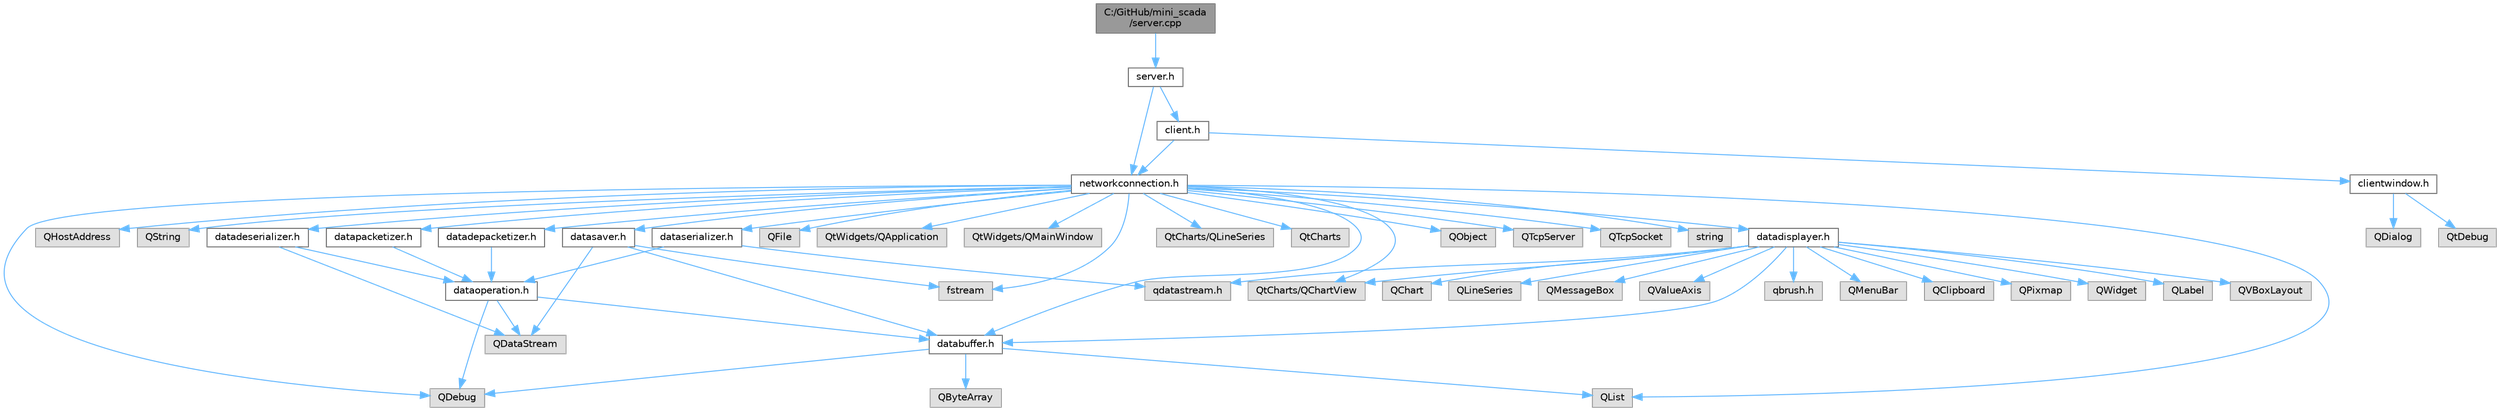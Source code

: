 digraph "C:/GitHub/mini_scada/server.cpp"
{
 // LATEX_PDF_SIZE
  bgcolor="transparent";
  edge [fontname=Helvetica,fontsize=10,labelfontname=Helvetica,labelfontsize=10];
  node [fontname=Helvetica,fontsize=10,shape=box,height=0.2,width=0.4];
  Node1 [id="Node000001",label="C:/GitHub/mini_scada\l/server.cpp",height=0.2,width=0.4,color="gray40", fillcolor="grey60", style="filled", fontcolor="black",tooltip=" "];
  Node1 -> Node2 [id="edge1_Node000001_Node000002",color="steelblue1",style="solid",tooltip=" "];
  Node2 [id="Node000002",label="server.h",height=0.2,width=0.4,color="grey40", fillcolor="white", style="filled",URL="$server_8h.html",tooltip=" "];
  Node2 -> Node3 [id="edge2_Node000002_Node000003",color="steelblue1",style="solid",tooltip=" "];
  Node3 [id="Node000003",label="networkconnection.h",height=0.2,width=0.4,color="grey40", fillcolor="white", style="filled",URL="$networkconnection_8h.html",tooltip=" "];
  Node3 -> Node4 [id="edge3_Node000003_Node000004",color="steelblue1",style="solid",tooltip=" "];
  Node4 [id="Node000004",label="QObject",height=0.2,width=0.4,color="grey60", fillcolor="#E0E0E0", style="filled",tooltip=" "];
  Node3 -> Node5 [id="edge4_Node000003_Node000005",color="steelblue1",style="solid",tooltip=" "];
  Node5 [id="Node000005",label="QTcpServer",height=0.2,width=0.4,color="grey60", fillcolor="#E0E0E0", style="filled",tooltip=" "];
  Node3 -> Node6 [id="edge5_Node000003_Node000006",color="steelblue1",style="solid",tooltip=" "];
  Node6 [id="Node000006",label="QTcpSocket",height=0.2,width=0.4,color="grey60", fillcolor="#E0E0E0", style="filled",tooltip=" "];
  Node3 -> Node7 [id="edge6_Node000003_Node000007",color="steelblue1",style="solid",tooltip=" "];
  Node7 [id="Node000007",label="string",height=0.2,width=0.4,color="grey60", fillcolor="#E0E0E0", style="filled",tooltip=" "];
  Node3 -> Node8 [id="edge7_Node000003_Node000008",color="steelblue1",style="solid",tooltip=" "];
  Node8 [id="Node000008",label="databuffer.h",height=0.2,width=0.4,color="grey40", fillcolor="white", style="filled",URL="$databuffer_8h.html",tooltip=" "];
  Node8 -> Node9 [id="edge8_Node000008_Node000009",color="steelblue1",style="solid",tooltip=" "];
  Node9 [id="Node000009",label="QByteArray",height=0.2,width=0.4,color="grey60", fillcolor="#E0E0E0", style="filled",tooltip=" "];
  Node8 -> Node10 [id="edge9_Node000008_Node000010",color="steelblue1",style="solid",tooltip=" "];
  Node10 [id="Node000010",label="QList",height=0.2,width=0.4,color="grey60", fillcolor="#E0E0E0", style="filled",tooltip=" "];
  Node8 -> Node11 [id="edge10_Node000008_Node000011",color="steelblue1",style="solid",tooltip=" "];
  Node11 [id="Node000011",label="QDebug",height=0.2,width=0.4,color="grey60", fillcolor="#E0E0E0", style="filled",tooltip=" "];
  Node3 -> Node11 [id="edge11_Node000003_Node000011",color="steelblue1",style="solid",tooltip=" "];
  Node3 -> Node10 [id="edge12_Node000003_Node000010",color="steelblue1",style="solid",tooltip=" "];
  Node3 -> Node12 [id="edge13_Node000003_Node000012",color="steelblue1",style="solid",tooltip=" "];
  Node12 [id="Node000012",label="QHostAddress",height=0.2,width=0.4,color="grey60", fillcolor="#E0E0E0", style="filled",tooltip=" "];
  Node3 -> Node13 [id="edge14_Node000003_Node000013",color="steelblue1",style="solid",tooltip=" "];
  Node13 [id="Node000013",label="QString",height=0.2,width=0.4,color="grey60", fillcolor="#E0E0E0", style="filled",tooltip=" "];
  Node3 -> Node14 [id="edge15_Node000003_Node000014",color="steelblue1",style="solid",tooltip=" "];
  Node14 [id="Node000014",label="dataserializer.h",height=0.2,width=0.4,color="grey40", fillcolor="white", style="filled",URL="$dataserializer_8h.html",tooltip=" "];
  Node14 -> Node15 [id="edge16_Node000014_Node000015",color="steelblue1",style="solid",tooltip=" "];
  Node15 [id="Node000015",label="dataoperation.h",height=0.2,width=0.4,color="grey40", fillcolor="white", style="filled",URL="$dataoperation_8h.html",tooltip=" "];
  Node15 -> Node8 [id="edge17_Node000015_Node000008",color="steelblue1",style="solid",tooltip=" "];
  Node15 -> Node16 [id="edge18_Node000015_Node000016",color="steelblue1",style="solid",tooltip=" "];
  Node16 [id="Node000016",label="QDataStream",height=0.2,width=0.4,color="grey60", fillcolor="#E0E0E0", style="filled",tooltip=" "];
  Node15 -> Node11 [id="edge19_Node000015_Node000011",color="steelblue1",style="solid",tooltip=" "];
  Node14 -> Node17 [id="edge20_Node000014_Node000017",color="steelblue1",style="solid",tooltip=" "];
  Node17 [id="Node000017",label="qdatastream.h",height=0.2,width=0.4,color="grey60", fillcolor="#E0E0E0", style="filled",tooltip=" "];
  Node3 -> Node18 [id="edge21_Node000003_Node000018",color="steelblue1",style="solid",tooltip=" "];
  Node18 [id="Node000018",label="datadeserializer.h",height=0.2,width=0.4,color="grey40", fillcolor="white", style="filled",URL="$datadeserializer_8h.html",tooltip=" "];
  Node18 -> Node15 [id="edge22_Node000018_Node000015",color="steelblue1",style="solid",tooltip=" "];
  Node18 -> Node16 [id="edge23_Node000018_Node000016",color="steelblue1",style="solid",tooltip=" "];
  Node3 -> Node19 [id="edge24_Node000003_Node000019",color="steelblue1",style="solid",tooltip=" "];
  Node19 [id="Node000019",label="datapacketizer.h",height=0.2,width=0.4,color="grey40", fillcolor="white", style="filled",URL="$datapacketizer_8h.html",tooltip=" "];
  Node19 -> Node15 [id="edge25_Node000019_Node000015",color="steelblue1",style="solid",tooltip=" "];
  Node3 -> Node20 [id="edge26_Node000003_Node000020",color="steelblue1",style="solid",tooltip=" "];
  Node20 [id="Node000020",label="datadepacketizer.h",height=0.2,width=0.4,color="grey40", fillcolor="white", style="filled",URL="$datadepacketizer_8h.html",tooltip=" "];
  Node20 -> Node15 [id="edge27_Node000020_Node000015",color="steelblue1",style="solid",tooltip=" "];
  Node3 -> Node21 [id="edge28_Node000003_Node000021",color="steelblue1",style="solid",tooltip=" "];
  Node21 [id="Node000021",label="fstream",height=0.2,width=0.4,color="grey60", fillcolor="#E0E0E0", style="filled",tooltip=" "];
  Node3 -> Node22 [id="edge29_Node000003_Node000022",color="steelblue1",style="solid",tooltip=" "];
  Node22 [id="Node000022",label="QFile",height=0.2,width=0.4,color="grey60", fillcolor="#E0E0E0", style="filled",tooltip=" "];
  Node3 -> Node23 [id="edge30_Node000003_Node000023",color="steelblue1",style="solid",tooltip=" "];
  Node23 [id="Node000023",label="QtWidgets/QApplication",height=0.2,width=0.4,color="grey60", fillcolor="#E0E0E0", style="filled",tooltip=" "];
  Node3 -> Node24 [id="edge31_Node000003_Node000024",color="steelblue1",style="solid",tooltip=" "];
  Node24 [id="Node000024",label="QtWidgets/QMainWindow",height=0.2,width=0.4,color="grey60", fillcolor="#E0E0E0", style="filled",tooltip=" "];
  Node3 -> Node25 [id="edge32_Node000003_Node000025",color="steelblue1",style="solid",tooltip=" "];
  Node25 [id="Node000025",label="QtCharts/QChartView",height=0.2,width=0.4,color="grey60", fillcolor="#E0E0E0", style="filled",tooltip=" "];
  Node3 -> Node26 [id="edge33_Node000003_Node000026",color="steelblue1",style="solid",tooltip=" "];
  Node26 [id="Node000026",label="QtCharts/QLineSeries",height=0.2,width=0.4,color="grey60", fillcolor="#E0E0E0", style="filled",tooltip=" "];
  Node3 -> Node27 [id="edge34_Node000003_Node000027",color="steelblue1",style="solid",tooltip=" "];
  Node27 [id="Node000027",label="QtCharts",height=0.2,width=0.4,color="grey60", fillcolor="#E0E0E0", style="filled",tooltip=" "];
  Node3 -> Node28 [id="edge35_Node000003_Node000028",color="steelblue1",style="solid",tooltip=" "];
  Node28 [id="Node000028",label="datasaver.h",height=0.2,width=0.4,color="grey40", fillcolor="white", style="filled",URL="$datasaver_8h.html",tooltip=" "];
  Node28 -> Node8 [id="edge36_Node000028_Node000008",color="steelblue1",style="solid",tooltip=" "];
  Node28 -> Node21 [id="edge37_Node000028_Node000021",color="steelblue1",style="solid",tooltip=" "];
  Node28 -> Node16 [id="edge38_Node000028_Node000016",color="steelblue1",style="solid",tooltip=" "];
  Node3 -> Node29 [id="edge39_Node000003_Node000029",color="steelblue1",style="solid",tooltip=" "];
  Node29 [id="Node000029",label="datadisplayer.h",height=0.2,width=0.4,color="grey40", fillcolor="white", style="filled",URL="$datadisplayer_8h.html",tooltip=" "];
  Node29 -> Node30 [id="edge40_Node000029_Node000030",color="steelblue1",style="solid",tooltip=" "];
  Node30 [id="Node000030",label="QWidget",height=0.2,width=0.4,color="grey60", fillcolor="#E0E0E0", style="filled",tooltip=" "];
  Node29 -> Node8 [id="edge41_Node000029_Node000008",color="steelblue1",style="solid",tooltip=" "];
  Node29 -> Node17 [id="edge42_Node000029_Node000017",color="steelblue1",style="solid",tooltip=" "];
  Node29 -> Node31 [id="edge43_Node000029_Node000031",color="steelblue1",style="solid",tooltip=" "];
  Node31 [id="Node000031",label="QLabel",height=0.2,width=0.4,color="grey60", fillcolor="#E0E0E0", style="filled",tooltip=" "];
  Node29 -> Node32 [id="edge44_Node000029_Node000032",color="steelblue1",style="solid",tooltip=" "];
  Node32 [id="Node000032",label="QVBoxLayout",height=0.2,width=0.4,color="grey60", fillcolor="#E0E0E0", style="filled",tooltip=" "];
  Node29 -> Node33 [id="edge45_Node000029_Node000033",color="steelblue1",style="solid",tooltip=" "];
  Node33 [id="Node000033",label="QChart",height=0.2,width=0.4,color="grey60", fillcolor="#E0E0E0", style="filled",tooltip=" "];
  Node29 -> Node34 [id="edge46_Node000029_Node000034",color="steelblue1",style="solid",tooltip=" "];
  Node34 [id="Node000034",label="QLineSeries",height=0.2,width=0.4,color="grey60", fillcolor="#E0E0E0", style="filled",tooltip=" "];
  Node29 -> Node25 [id="edge47_Node000029_Node000025",color="steelblue1",style="solid",tooltip=" "];
  Node29 -> Node35 [id="edge48_Node000029_Node000035",color="steelblue1",style="solid",tooltip=" "];
  Node35 [id="Node000035",label="QMessageBox",height=0.2,width=0.4,color="grey60", fillcolor="#E0E0E0", style="filled",tooltip=" "];
  Node29 -> Node36 [id="edge49_Node000029_Node000036",color="steelblue1",style="solid",tooltip=" "];
  Node36 [id="Node000036",label="QValueAxis",height=0.2,width=0.4,color="grey60", fillcolor="#E0E0E0", style="filled",tooltip=" "];
  Node29 -> Node37 [id="edge50_Node000029_Node000037",color="steelblue1",style="solid",tooltip=" "];
  Node37 [id="Node000037",label="qbrush.h",height=0.2,width=0.4,color="grey60", fillcolor="#E0E0E0", style="filled",tooltip=" "];
  Node29 -> Node38 [id="edge51_Node000029_Node000038",color="steelblue1",style="solid",tooltip=" "];
  Node38 [id="Node000038",label="QMenuBar",height=0.2,width=0.4,color="grey60", fillcolor="#E0E0E0", style="filled",tooltip=" "];
  Node29 -> Node39 [id="edge52_Node000029_Node000039",color="steelblue1",style="solid",tooltip=" "];
  Node39 [id="Node000039",label="QClipboard",height=0.2,width=0.4,color="grey60", fillcolor="#E0E0E0", style="filled",tooltip=" "];
  Node29 -> Node40 [id="edge53_Node000029_Node000040",color="steelblue1",style="solid",tooltip=" "];
  Node40 [id="Node000040",label="QPixmap",height=0.2,width=0.4,color="grey60", fillcolor="#E0E0E0", style="filled",tooltip=" "];
  Node2 -> Node41 [id="edge54_Node000002_Node000041",color="steelblue1",style="solid",tooltip=" "];
  Node41 [id="Node000041",label="client.h",height=0.2,width=0.4,color="grey40", fillcolor="white", style="filled",URL="$client_8h.html",tooltip=" "];
  Node41 -> Node3 [id="edge55_Node000041_Node000003",color="steelblue1",style="solid",tooltip=" "];
  Node41 -> Node42 [id="edge56_Node000041_Node000042",color="steelblue1",style="solid",tooltip=" "];
  Node42 [id="Node000042",label="clientwindow.h",height=0.2,width=0.4,color="grey40", fillcolor="white", style="filled",URL="$clientwindow_8h.html",tooltip=" "];
  Node42 -> Node43 [id="edge57_Node000042_Node000043",color="steelblue1",style="solid",tooltip=" "];
  Node43 [id="Node000043",label="QDialog",height=0.2,width=0.4,color="grey60", fillcolor="#E0E0E0", style="filled",tooltip=" "];
  Node42 -> Node44 [id="edge58_Node000042_Node000044",color="steelblue1",style="solid",tooltip=" "];
  Node44 [id="Node000044",label="QtDebug",height=0.2,width=0.4,color="grey60", fillcolor="#E0E0E0", style="filled",tooltip=" "];
}
